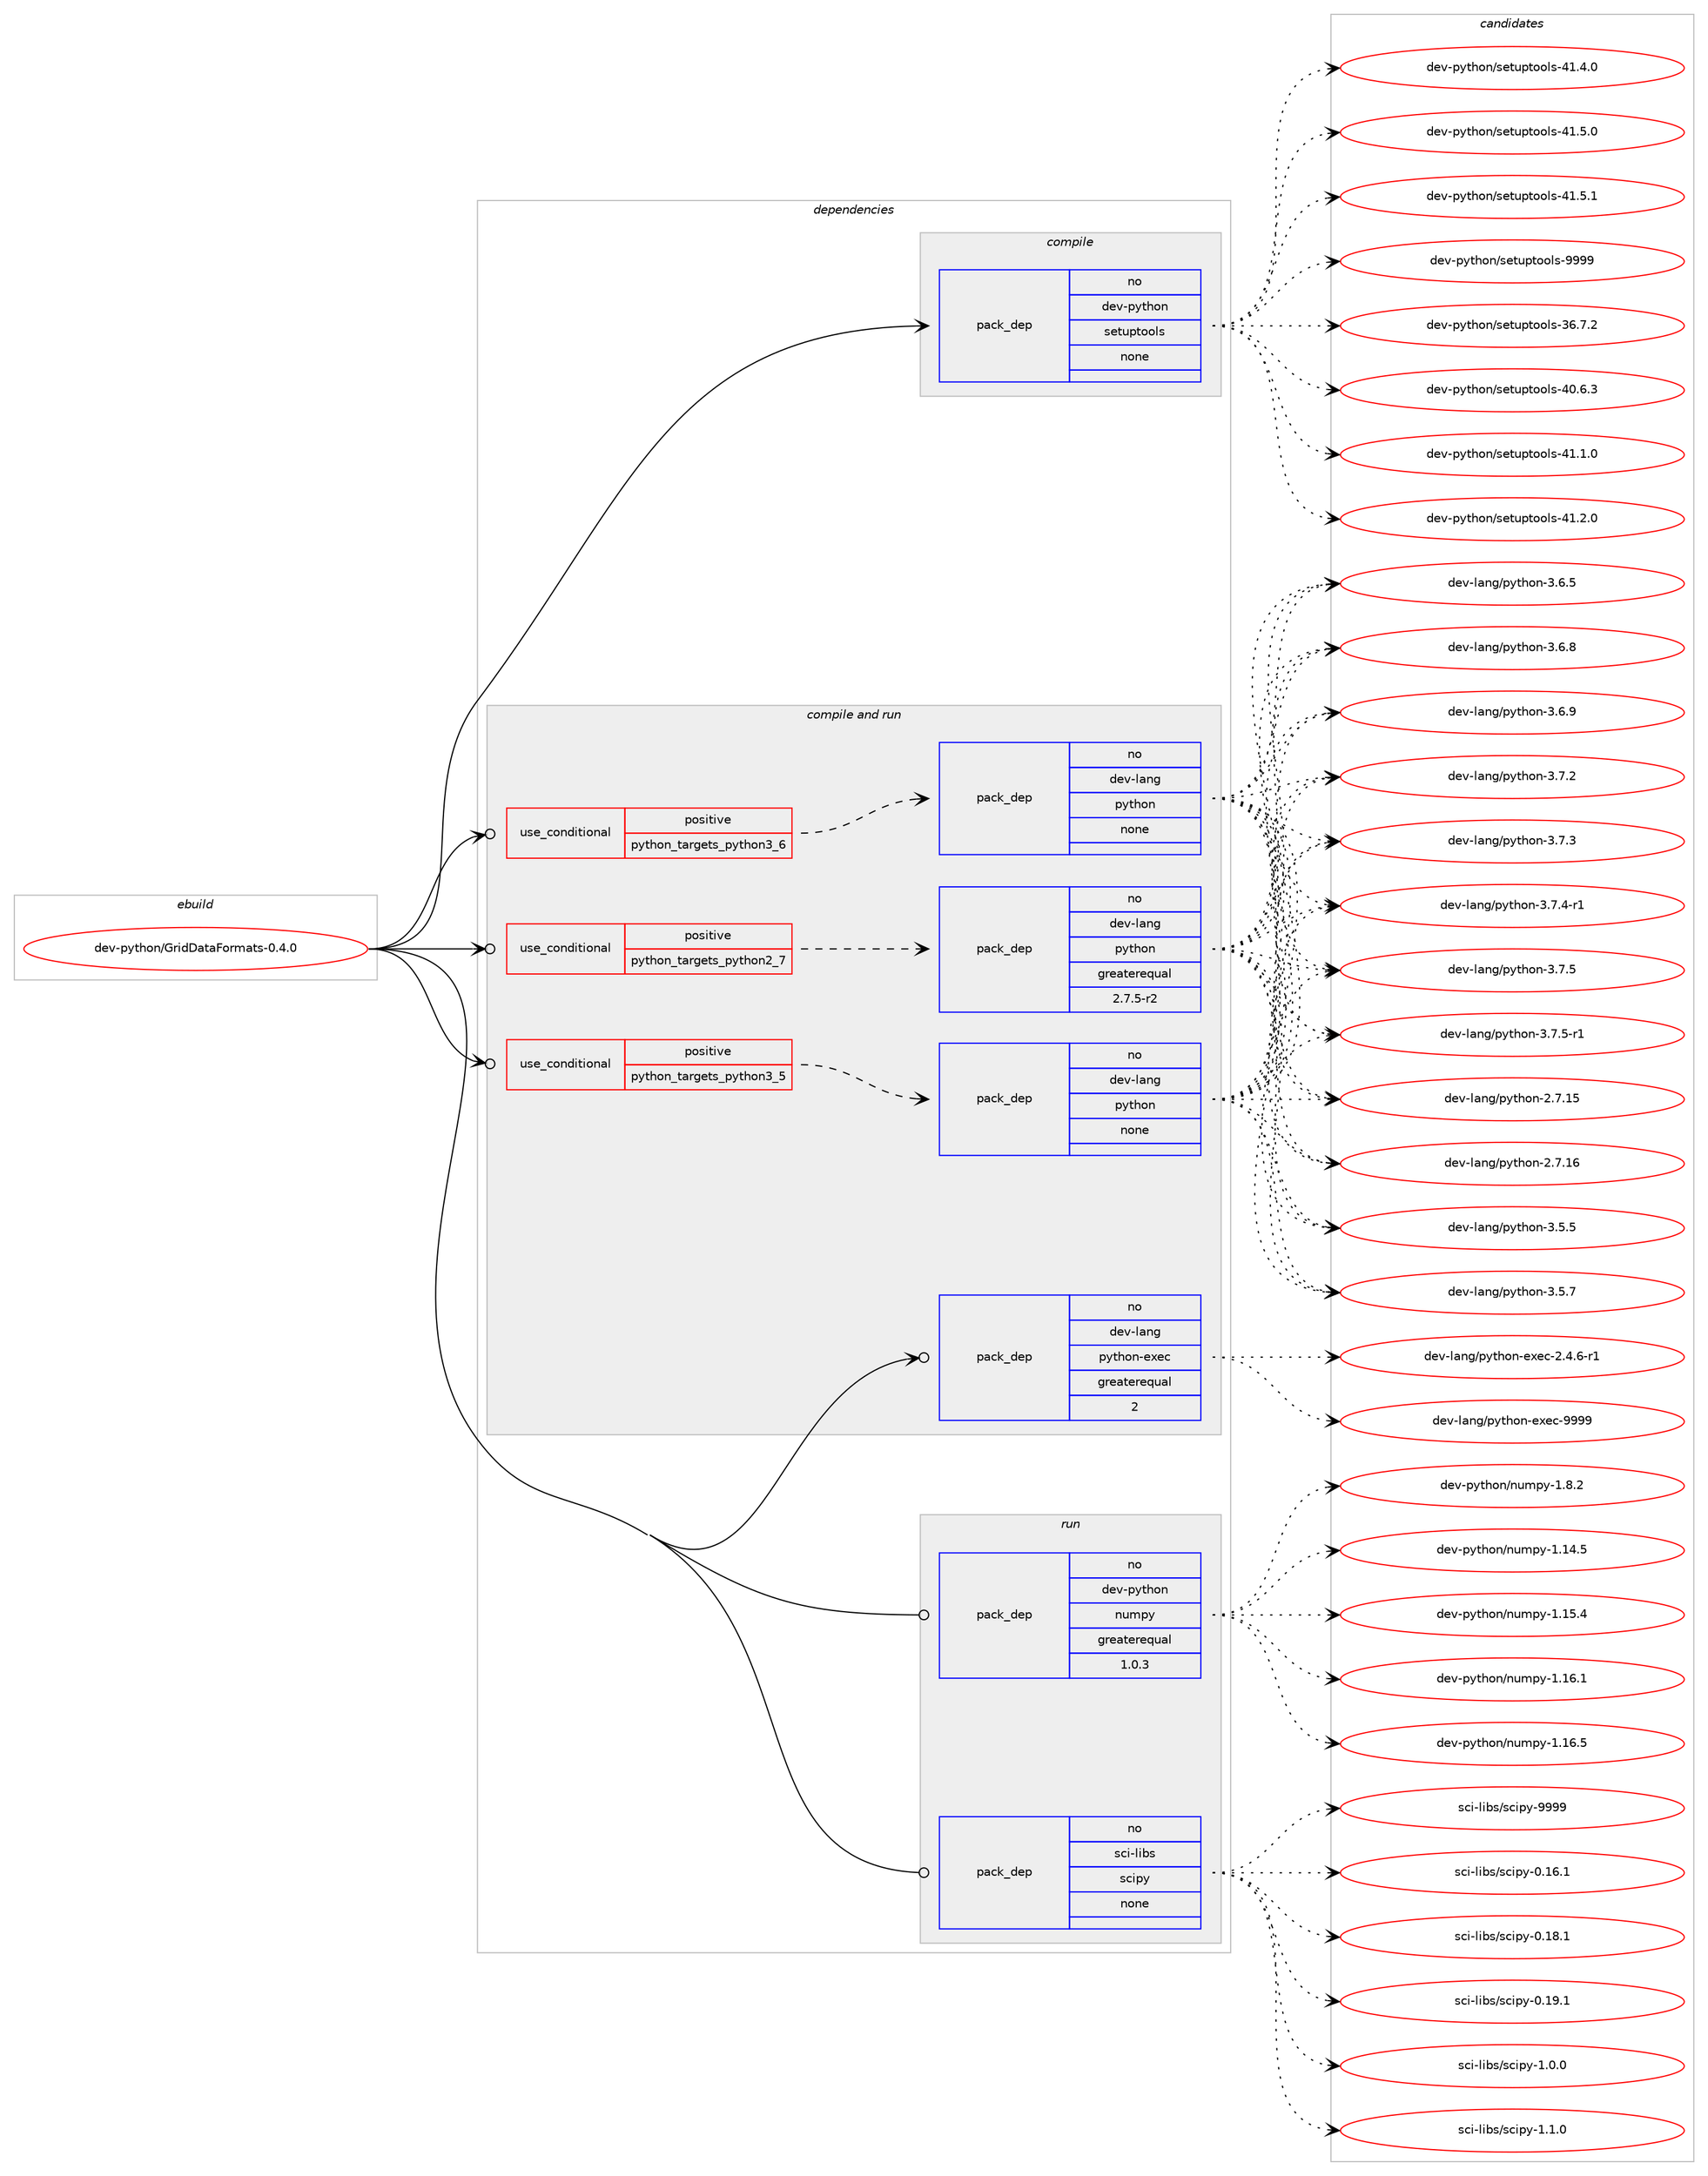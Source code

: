 digraph prolog {

# *************
# Graph options
# *************

newrank=true;
concentrate=true;
compound=true;
graph [rankdir=LR,fontname=Helvetica,fontsize=10,ranksep=1.5];#, ranksep=2.5, nodesep=0.2];
edge  [arrowhead=vee];
node  [fontname=Helvetica,fontsize=10];

# **********
# The ebuild
# **********

subgraph cluster_leftcol {
color=gray;
rank=same;
label=<<i>ebuild</i>>;
id [label="dev-python/GridDataFormats-0.4.0", color=red, width=4, href="../dev-python/GridDataFormats-0.4.0.svg"];
}

# ****************
# The dependencies
# ****************

subgraph cluster_midcol {
color=gray;
label=<<i>dependencies</i>>;
subgraph cluster_compile {
fillcolor="#eeeeee";
style=filled;
label=<<i>compile</i>>;
subgraph pack445043 {
dependency592366 [label=<<TABLE BORDER="0" CELLBORDER="1" CELLSPACING="0" CELLPADDING="4" WIDTH="220"><TR><TD ROWSPAN="6" CELLPADDING="30">pack_dep</TD></TR><TR><TD WIDTH="110">no</TD></TR><TR><TD>dev-python</TD></TR><TR><TD>setuptools</TD></TR><TR><TD>none</TD></TR><TR><TD></TD></TR></TABLE>>, shape=none, color=blue];
}
id:e -> dependency592366:w [weight=20,style="solid",arrowhead="vee"];
}
subgraph cluster_compileandrun {
fillcolor="#eeeeee";
style=filled;
label=<<i>compile and run</i>>;
subgraph cond135553 {
dependency592367 [label=<<TABLE BORDER="0" CELLBORDER="1" CELLSPACING="0" CELLPADDING="4"><TR><TD ROWSPAN="3" CELLPADDING="10">use_conditional</TD></TR><TR><TD>positive</TD></TR><TR><TD>python_targets_python2_7</TD></TR></TABLE>>, shape=none, color=red];
subgraph pack445044 {
dependency592368 [label=<<TABLE BORDER="0" CELLBORDER="1" CELLSPACING="0" CELLPADDING="4" WIDTH="220"><TR><TD ROWSPAN="6" CELLPADDING="30">pack_dep</TD></TR><TR><TD WIDTH="110">no</TD></TR><TR><TD>dev-lang</TD></TR><TR><TD>python</TD></TR><TR><TD>greaterequal</TD></TR><TR><TD>2.7.5-r2</TD></TR></TABLE>>, shape=none, color=blue];
}
dependency592367:e -> dependency592368:w [weight=20,style="dashed",arrowhead="vee"];
}
id:e -> dependency592367:w [weight=20,style="solid",arrowhead="odotvee"];
subgraph cond135554 {
dependency592369 [label=<<TABLE BORDER="0" CELLBORDER="1" CELLSPACING="0" CELLPADDING="4"><TR><TD ROWSPAN="3" CELLPADDING="10">use_conditional</TD></TR><TR><TD>positive</TD></TR><TR><TD>python_targets_python3_5</TD></TR></TABLE>>, shape=none, color=red];
subgraph pack445045 {
dependency592370 [label=<<TABLE BORDER="0" CELLBORDER="1" CELLSPACING="0" CELLPADDING="4" WIDTH="220"><TR><TD ROWSPAN="6" CELLPADDING="30">pack_dep</TD></TR><TR><TD WIDTH="110">no</TD></TR><TR><TD>dev-lang</TD></TR><TR><TD>python</TD></TR><TR><TD>none</TD></TR><TR><TD></TD></TR></TABLE>>, shape=none, color=blue];
}
dependency592369:e -> dependency592370:w [weight=20,style="dashed",arrowhead="vee"];
}
id:e -> dependency592369:w [weight=20,style="solid",arrowhead="odotvee"];
subgraph cond135555 {
dependency592371 [label=<<TABLE BORDER="0" CELLBORDER="1" CELLSPACING="0" CELLPADDING="4"><TR><TD ROWSPAN="3" CELLPADDING="10">use_conditional</TD></TR><TR><TD>positive</TD></TR><TR><TD>python_targets_python3_6</TD></TR></TABLE>>, shape=none, color=red];
subgraph pack445046 {
dependency592372 [label=<<TABLE BORDER="0" CELLBORDER="1" CELLSPACING="0" CELLPADDING="4" WIDTH="220"><TR><TD ROWSPAN="6" CELLPADDING="30">pack_dep</TD></TR><TR><TD WIDTH="110">no</TD></TR><TR><TD>dev-lang</TD></TR><TR><TD>python</TD></TR><TR><TD>none</TD></TR><TR><TD></TD></TR></TABLE>>, shape=none, color=blue];
}
dependency592371:e -> dependency592372:w [weight=20,style="dashed",arrowhead="vee"];
}
id:e -> dependency592371:w [weight=20,style="solid",arrowhead="odotvee"];
subgraph pack445047 {
dependency592373 [label=<<TABLE BORDER="0" CELLBORDER="1" CELLSPACING="0" CELLPADDING="4" WIDTH="220"><TR><TD ROWSPAN="6" CELLPADDING="30">pack_dep</TD></TR><TR><TD WIDTH="110">no</TD></TR><TR><TD>dev-lang</TD></TR><TR><TD>python-exec</TD></TR><TR><TD>greaterequal</TD></TR><TR><TD>2</TD></TR></TABLE>>, shape=none, color=blue];
}
id:e -> dependency592373:w [weight=20,style="solid",arrowhead="odotvee"];
}
subgraph cluster_run {
fillcolor="#eeeeee";
style=filled;
label=<<i>run</i>>;
subgraph pack445048 {
dependency592374 [label=<<TABLE BORDER="0" CELLBORDER="1" CELLSPACING="0" CELLPADDING="4" WIDTH="220"><TR><TD ROWSPAN="6" CELLPADDING="30">pack_dep</TD></TR><TR><TD WIDTH="110">no</TD></TR><TR><TD>dev-python</TD></TR><TR><TD>numpy</TD></TR><TR><TD>greaterequal</TD></TR><TR><TD>1.0.3</TD></TR></TABLE>>, shape=none, color=blue];
}
id:e -> dependency592374:w [weight=20,style="solid",arrowhead="odot"];
subgraph pack445049 {
dependency592375 [label=<<TABLE BORDER="0" CELLBORDER="1" CELLSPACING="0" CELLPADDING="4" WIDTH="220"><TR><TD ROWSPAN="6" CELLPADDING="30">pack_dep</TD></TR><TR><TD WIDTH="110">no</TD></TR><TR><TD>sci-libs</TD></TR><TR><TD>scipy</TD></TR><TR><TD>none</TD></TR><TR><TD></TD></TR></TABLE>>, shape=none, color=blue];
}
id:e -> dependency592375:w [weight=20,style="solid",arrowhead="odot"];
}
}

# **************
# The candidates
# **************

subgraph cluster_choices {
rank=same;
color=gray;
label=<<i>candidates</i>>;

subgraph choice445043 {
color=black;
nodesep=1;
choice100101118451121211161041111104711510111611711211611111110811545515446554650 [label="dev-python/setuptools-36.7.2", color=red, width=4,href="../dev-python/setuptools-36.7.2.svg"];
choice100101118451121211161041111104711510111611711211611111110811545524846544651 [label="dev-python/setuptools-40.6.3", color=red, width=4,href="../dev-python/setuptools-40.6.3.svg"];
choice100101118451121211161041111104711510111611711211611111110811545524946494648 [label="dev-python/setuptools-41.1.0", color=red, width=4,href="../dev-python/setuptools-41.1.0.svg"];
choice100101118451121211161041111104711510111611711211611111110811545524946504648 [label="dev-python/setuptools-41.2.0", color=red, width=4,href="../dev-python/setuptools-41.2.0.svg"];
choice100101118451121211161041111104711510111611711211611111110811545524946524648 [label="dev-python/setuptools-41.4.0", color=red, width=4,href="../dev-python/setuptools-41.4.0.svg"];
choice100101118451121211161041111104711510111611711211611111110811545524946534648 [label="dev-python/setuptools-41.5.0", color=red, width=4,href="../dev-python/setuptools-41.5.0.svg"];
choice100101118451121211161041111104711510111611711211611111110811545524946534649 [label="dev-python/setuptools-41.5.1", color=red, width=4,href="../dev-python/setuptools-41.5.1.svg"];
choice10010111845112121116104111110471151011161171121161111111081154557575757 [label="dev-python/setuptools-9999", color=red, width=4,href="../dev-python/setuptools-9999.svg"];
dependency592366:e -> choice100101118451121211161041111104711510111611711211611111110811545515446554650:w [style=dotted,weight="100"];
dependency592366:e -> choice100101118451121211161041111104711510111611711211611111110811545524846544651:w [style=dotted,weight="100"];
dependency592366:e -> choice100101118451121211161041111104711510111611711211611111110811545524946494648:w [style=dotted,weight="100"];
dependency592366:e -> choice100101118451121211161041111104711510111611711211611111110811545524946504648:w [style=dotted,weight="100"];
dependency592366:e -> choice100101118451121211161041111104711510111611711211611111110811545524946524648:w [style=dotted,weight="100"];
dependency592366:e -> choice100101118451121211161041111104711510111611711211611111110811545524946534648:w [style=dotted,weight="100"];
dependency592366:e -> choice100101118451121211161041111104711510111611711211611111110811545524946534649:w [style=dotted,weight="100"];
dependency592366:e -> choice10010111845112121116104111110471151011161171121161111111081154557575757:w [style=dotted,weight="100"];
}
subgraph choice445044 {
color=black;
nodesep=1;
choice10010111845108971101034711212111610411111045504655464953 [label="dev-lang/python-2.7.15", color=red, width=4,href="../dev-lang/python-2.7.15.svg"];
choice10010111845108971101034711212111610411111045504655464954 [label="dev-lang/python-2.7.16", color=red, width=4,href="../dev-lang/python-2.7.16.svg"];
choice100101118451089711010347112121116104111110455146534653 [label="dev-lang/python-3.5.5", color=red, width=4,href="../dev-lang/python-3.5.5.svg"];
choice100101118451089711010347112121116104111110455146534655 [label="dev-lang/python-3.5.7", color=red, width=4,href="../dev-lang/python-3.5.7.svg"];
choice100101118451089711010347112121116104111110455146544653 [label="dev-lang/python-3.6.5", color=red, width=4,href="../dev-lang/python-3.6.5.svg"];
choice100101118451089711010347112121116104111110455146544656 [label="dev-lang/python-3.6.8", color=red, width=4,href="../dev-lang/python-3.6.8.svg"];
choice100101118451089711010347112121116104111110455146544657 [label="dev-lang/python-3.6.9", color=red, width=4,href="../dev-lang/python-3.6.9.svg"];
choice100101118451089711010347112121116104111110455146554650 [label="dev-lang/python-3.7.2", color=red, width=4,href="../dev-lang/python-3.7.2.svg"];
choice100101118451089711010347112121116104111110455146554651 [label="dev-lang/python-3.7.3", color=red, width=4,href="../dev-lang/python-3.7.3.svg"];
choice1001011184510897110103471121211161041111104551465546524511449 [label="dev-lang/python-3.7.4-r1", color=red, width=4,href="../dev-lang/python-3.7.4-r1.svg"];
choice100101118451089711010347112121116104111110455146554653 [label="dev-lang/python-3.7.5", color=red, width=4,href="../dev-lang/python-3.7.5.svg"];
choice1001011184510897110103471121211161041111104551465546534511449 [label="dev-lang/python-3.7.5-r1", color=red, width=4,href="../dev-lang/python-3.7.5-r1.svg"];
dependency592368:e -> choice10010111845108971101034711212111610411111045504655464953:w [style=dotted,weight="100"];
dependency592368:e -> choice10010111845108971101034711212111610411111045504655464954:w [style=dotted,weight="100"];
dependency592368:e -> choice100101118451089711010347112121116104111110455146534653:w [style=dotted,weight="100"];
dependency592368:e -> choice100101118451089711010347112121116104111110455146534655:w [style=dotted,weight="100"];
dependency592368:e -> choice100101118451089711010347112121116104111110455146544653:w [style=dotted,weight="100"];
dependency592368:e -> choice100101118451089711010347112121116104111110455146544656:w [style=dotted,weight="100"];
dependency592368:e -> choice100101118451089711010347112121116104111110455146544657:w [style=dotted,weight="100"];
dependency592368:e -> choice100101118451089711010347112121116104111110455146554650:w [style=dotted,weight="100"];
dependency592368:e -> choice100101118451089711010347112121116104111110455146554651:w [style=dotted,weight="100"];
dependency592368:e -> choice1001011184510897110103471121211161041111104551465546524511449:w [style=dotted,weight="100"];
dependency592368:e -> choice100101118451089711010347112121116104111110455146554653:w [style=dotted,weight="100"];
dependency592368:e -> choice1001011184510897110103471121211161041111104551465546534511449:w [style=dotted,weight="100"];
}
subgraph choice445045 {
color=black;
nodesep=1;
choice10010111845108971101034711212111610411111045504655464953 [label="dev-lang/python-2.7.15", color=red, width=4,href="../dev-lang/python-2.7.15.svg"];
choice10010111845108971101034711212111610411111045504655464954 [label="dev-lang/python-2.7.16", color=red, width=4,href="../dev-lang/python-2.7.16.svg"];
choice100101118451089711010347112121116104111110455146534653 [label="dev-lang/python-3.5.5", color=red, width=4,href="../dev-lang/python-3.5.5.svg"];
choice100101118451089711010347112121116104111110455146534655 [label="dev-lang/python-3.5.7", color=red, width=4,href="../dev-lang/python-3.5.7.svg"];
choice100101118451089711010347112121116104111110455146544653 [label="dev-lang/python-3.6.5", color=red, width=4,href="../dev-lang/python-3.6.5.svg"];
choice100101118451089711010347112121116104111110455146544656 [label="dev-lang/python-3.6.8", color=red, width=4,href="../dev-lang/python-3.6.8.svg"];
choice100101118451089711010347112121116104111110455146544657 [label="dev-lang/python-3.6.9", color=red, width=4,href="../dev-lang/python-3.6.9.svg"];
choice100101118451089711010347112121116104111110455146554650 [label="dev-lang/python-3.7.2", color=red, width=4,href="../dev-lang/python-3.7.2.svg"];
choice100101118451089711010347112121116104111110455146554651 [label="dev-lang/python-3.7.3", color=red, width=4,href="../dev-lang/python-3.7.3.svg"];
choice1001011184510897110103471121211161041111104551465546524511449 [label="dev-lang/python-3.7.4-r1", color=red, width=4,href="../dev-lang/python-3.7.4-r1.svg"];
choice100101118451089711010347112121116104111110455146554653 [label="dev-lang/python-3.7.5", color=red, width=4,href="../dev-lang/python-3.7.5.svg"];
choice1001011184510897110103471121211161041111104551465546534511449 [label="dev-lang/python-3.7.5-r1", color=red, width=4,href="../dev-lang/python-3.7.5-r1.svg"];
dependency592370:e -> choice10010111845108971101034711212111610411111045504655464953:w [style=dotted,weight="100"];
dependency592370:e -> choice10010111845108971101034711212111610411111045504655464954:w [style=dotted,weight="100"];
dependency592370:e -> choice100101118451089711010347112121116104111110455146534653:w [style=dotted,weight="100"];
dependency592370:e -> choice100101118451089711010347112121116104111110455146534655:w [style=dotted,weight="100"];
dependency592370:e -> choice100101118451089711010347112121116104111110455146544653:w [style=dotted,weight="100"];
dependency592370:e -> choice100101118451089711010347112121116104111110455146544656:w [style=dotted,weight="100"];
dependency592370:e -> choice100101118451089711010347112121116104111110455146544657:w [style=dotted,weight="100"];
dependency592370:e -> choice100101118451089711010347112121116104111110455146554650:w [style=dotted,weight="100"];
dependency592370:e -> choice100101118451089711010347112121116104111110455146554651:w [style=dotted,weight="100"];
dependency592370:e -> choice1001011184510897110103471121211161041111104551465546524511449:w [style=dotted,weight="100"];
dependency592370:e -> choice100101118451089711010347112121116104111110455146554653:w [style=dotted,weight="100"];
dependency592370:e -> choice1001011184510897110103471121211161041111104551465546534511449:w [style=dotted,weight="100"];
}
subgraph choice445046 {
color=black;
nodesep=1;
choice10010111845108971101034711212111610411111045504655464953 [label="dev-lang/python-2.7.15", color=red, width=4,href="../dev-lang/python-2.7.15.svg"];
choice10010111845108971101034711212111610411111045504655464954 [label="dev-lang/python-2.7.16", color=red, width=4,href="../dev-lang/python-2.7.16.svg"];
choice100101118451089711010347112121116104111110455146534653 [label="dev-lang/python-3.5.5", color=red, width=4,href="../dev-lang/python-3.5.5.svg"];
choice100101118451089711010347112121116104111110455146534655 [label="dev-lang/python-3.5.7", color=red, width=4,href="../dev-lang/python-3.5.7.svg"];
choice100101118451089711010347112121116104111110455146544653 [label="dev-lang/python-3.6.5", color=red, width=4,href="../dev-lang/python-3.6.5.svg"];
choice100101118451089711010347112121116104111110455146544656 [label="dev-lang/python-3.6.8", color=red, width=4,href="../dev-lang/python-3.6.8.svg"];
choice100101118451089711010347112121116104111110455146544657 [label="dev-lang/python-3.6.9", color=red, width=4,href="../dev-lang/python-3.6.9.svg"];
choice100101118451089711010347112121116104111110455146554650 [label="dev-lang/python-3.7.2", color=red, width=4,href="../dev-lang/python-3.7.2.svg"];
choice100101118451089711010347112121116104111110455146554651 [label="dev-lang/python-3.7.3", color=red, width=4,href="../dev-lang/python-3.7.3.svg"];
choice1001011184510897110103471121211161041111104551465546524511449 [label="dev-lang/python-3.7.4-r1", color=red, width=4,href="../dev-lang/python-3.7.4-r1.svg"];
choice100101118451089711010347112121116104111110455146554653 [label="dev-lang/python-3.7.5", color=red, width=4,href="../dev-lang/python-3.7.5.svg"];
choice1001011184510897110103471121211161041111104551465546534511449 [label="dev-lang/python-3.7.5-r1", color=red, width=4,href="../dev-lang/python-3.7.5-r1.svg"];
dependency592372:e -> choice10010111845108971101034711212111610411111045504655464953:w [style=dotted,weight="100"];
dependency592372:e -> choice10010111845108971101034711212111610411111045504655464954:w [style=dotted,weight="100"];
dependency592372:e -> choice100101118451089711010347112121116104111110455146534653:w [style=dotted,weight="100"];
dependency592372:e -> choice100101118451089711010347112121116104111110455146534655:w [style=dotted,weight="100"];
dependency592372:e -> choice100101118451089711010347112121116104111110455146544653:w [style=dotted,weight="100"];
dependency592372:e -> choice100101118451089711010347112121116104111110455146544656:w [style=dotted,weight="100"];
dependency592372:e -> choice100101118451089711010347112121116104111110455146544657:w [style=dotted,weight="100"];
dependency592372:e -> choice100101118451089711010347112121116104111110455146554650:w [style=dotted,weight="100"];
dependency592372:e -> choice100101118451089711010347112121116104111110455146554651:w [style=dotted,weight="100"];
dependency592372:e -> choice1001011184510897110103471121211161041111104551465546524511449:w [style=dotted,weight="100"];
dependency592372:e -> choice100101118451089711010347112121116104111110455146554653:w [style=dotted,weight="100"];
dependency592372:e -> choice1001011184510897110103471121211161041111104551465546534511449:w [style=dotted,weight="100"];
}
subgraph choice445047 {
color=black;
nodesep=1;
choice10010111845108971101034711212111610411111045101120101994550465246544511449 [label="dev-lang/python-exec-2.4.6-r1", color=red, width=4,href="../dev-lang/python-exec-2.4.6-r1.svg"];
choice10010111845108971101034711212111610411111045101120101994557575757 [label="dev-lang/python-exec-9999", color=red, width=4,href="../dev-lang/python-exec-9999.svg"];
dependency592373:e -> choice10010111845108971101034711212111610411111045101120101994550465246544511449:w [style=dotted,weight="100"];
dependency592373:e -> choice10010111845108971101034711212111610411111045101120101994557575757:w [style=dotted,weight="100"];
}
subgraph choice445048 {
color=black;
nodesep=1;
choice100101118451121211161041111104711011710911212145494649524653 [label="dev-python/numpy-1.14.5", color=red, width=4,href="../dev-python/numpy-1.14.5.svg"];
choice100101118451121211161041111104711011710911212145494649534652 [label="dev-python/numpy-1.15.4", color=red, width=4,href="../dev-python/numpy-1.15.4.svg"];
choice100101118451121211161041111104711011710911212145494649544649 [label="dev-python/numpy-1.16.1", color=red, width=4,href="../dev-python/numpy-1.16.1.svg"];
choice100101118451121211161041111104711011710911212145494649544653 [label="dev-python/numpy-1.16.5", color=red, width=4,href="../dev-python/numpy-1.16.5.svg"];
choice1001011184511212111610411111047110117109112121454946564650 [label="dev-python/numpy-1.8.2", color=red, width=4,href="../dev-python/numpy-1.8.2.svg"];
dependency592374:e -> choice100101118451121211161041111104711011710911212145494649524653:w [style=dotted,weight="100"];
dependency592374:e -> choice100101118451121211161041111104711011710911212145494649534652:w [style=dotted,weight="100"];
dependency592374:e -> choice100101118451121211161041111104711011710911212145494649544649:w [style=dotted,weight="100"];
dependency592374:e -> choice100101118451121211161041111104711011710911212145494649544653:w [style=dotted,weight="100"];
dependency592374:e -> choice1001011184511212111610411111047110117109112121454946564650:w [style=dotted,weight="100"];
}
subgraph choice445049 {
color=black;
nodesep=1;
choice115991054510810598115471159910511212145484649544649 [label="sci-libs/scipy-0.16.1", color=red, width=4,href="../sci-libs/scipy-0.16.1.svg"];
choice115991054510810598115471159910511212145484649564649 [label="sci-libs/scipy-0.18.1", color=red, width=4,href="../sci-libs/scipy-0.18.1.svg"];
choice115991054510810598115471159910511212145484649574649 [label="sci-libs/scipy-0.19.1", color=red, width=4,href="../sci-libs/scipy-0.19.1.svg"];
choice1159910545108105981154711599105112121454946484648 [label="sci-libs/scipy-1.0.0", color=red, width=4,href="../sci-libs/scipy-1.0.0.svg"];
choice1159910545108105981154711599105112121454946494648 [label="sci-libs/scipy-1.1.0", color=red, width=4,href="../sci-libs/scipy-1.1.0.svg"];
choice11599105451081059811547115991051121214557575757 [label="sci-libs/scipy-9999", color=red, width=4,href="../sci-libs/scipy-9999.svg"];
dependency592375:e -> choice115991054510810598115471159910511212145484649544649:w [style=dotted,weight="100"];
dependency592375:e -> choice115991054510810598115471159910511212145484649564649:w [style=dotted,weight="100"];
dependency592375:e -> choice115991054510810598115471159910511212145484649574649:w [style=dotted,weight="100"];
dependency592375:e -> choice1159910545108105981154711599105112121454946484648:w [style=dotted,weight="100"];
dependency592375:e -> choice1159910545108105981154711599105112121454946494648:w [style=dotted,weight="100"];
dependency592375:e -> choice11599105451081059811547115991051121214557575757:w [style=dotted,weight="100"];
}
}

}
